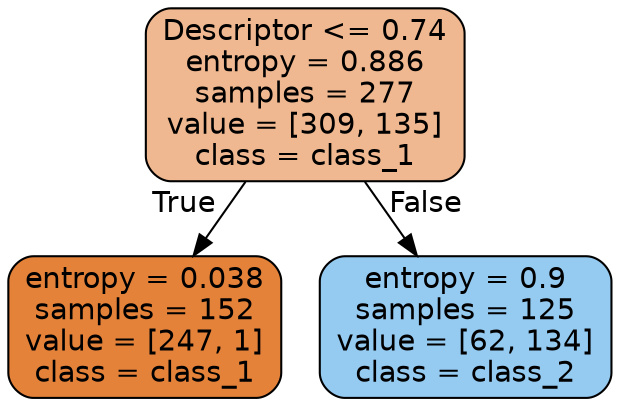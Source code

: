 digraph Tree {
node [shape=box, style="filled, rounded", color="black", fontname="helvetica"] ;
edge [fontname="helvetica"] ;
0 [label="Descriptor <= 0.74\nentropy = 0.886\nsamples = 277\nvalue = [309, 135]\nclass = class_1", fillcolor="#f0b890"] ;
1 [label="entropy = 0.038\nsamples = 152\nvalue = [247, 1]\nclass = class_1", fillcolor="#e5823a"] ;
0 -> 1 [labeldistance=2.5, labelangle=45, headlabel="True"] ;
2 [label="entropy = 0.9\nsamples = 125\nvalue = [62, 134]\nclass = class_2", fillcolor="#95caf1"] ;
0 -> 2 [labeldistance=2.5, labelangle=-45, headlabel="False"] ;
}